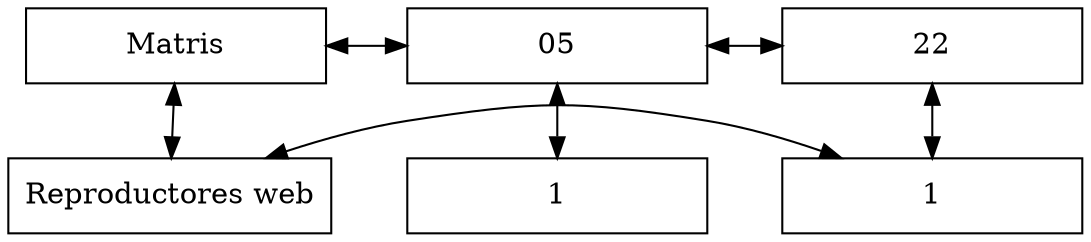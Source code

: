 digraph { 
rankdir = TB; 
node [shape=rectangle, height=0.5, width=2] 
graph[ nodesep = 0.5] 
Matris[label="Matris"] 
nodo05 [label="05"] 
nodo22 [label="22"] 
nodoReproductores_web [label="Reproductores web"] 
Matris -> nodo05 [dir=both] 
nodo05 -> nodo22 [dir=both] 
Matris -> nodoReproductores_web [dir=both] 
nodo0y0[label="1"] 
nodo1y0[label="1"] 
nodo05 -> nodo0y0[dir=both] 
nodo22 -> nodo1y0[dir=both] 
nodoReproductores_web -> nodo1y0[constraint=false, dir=both] 
{ rank=same; Matris; nodo05; nodo22} 
{ rank=same;nodoReproductores_web;nodo1y0} 
}